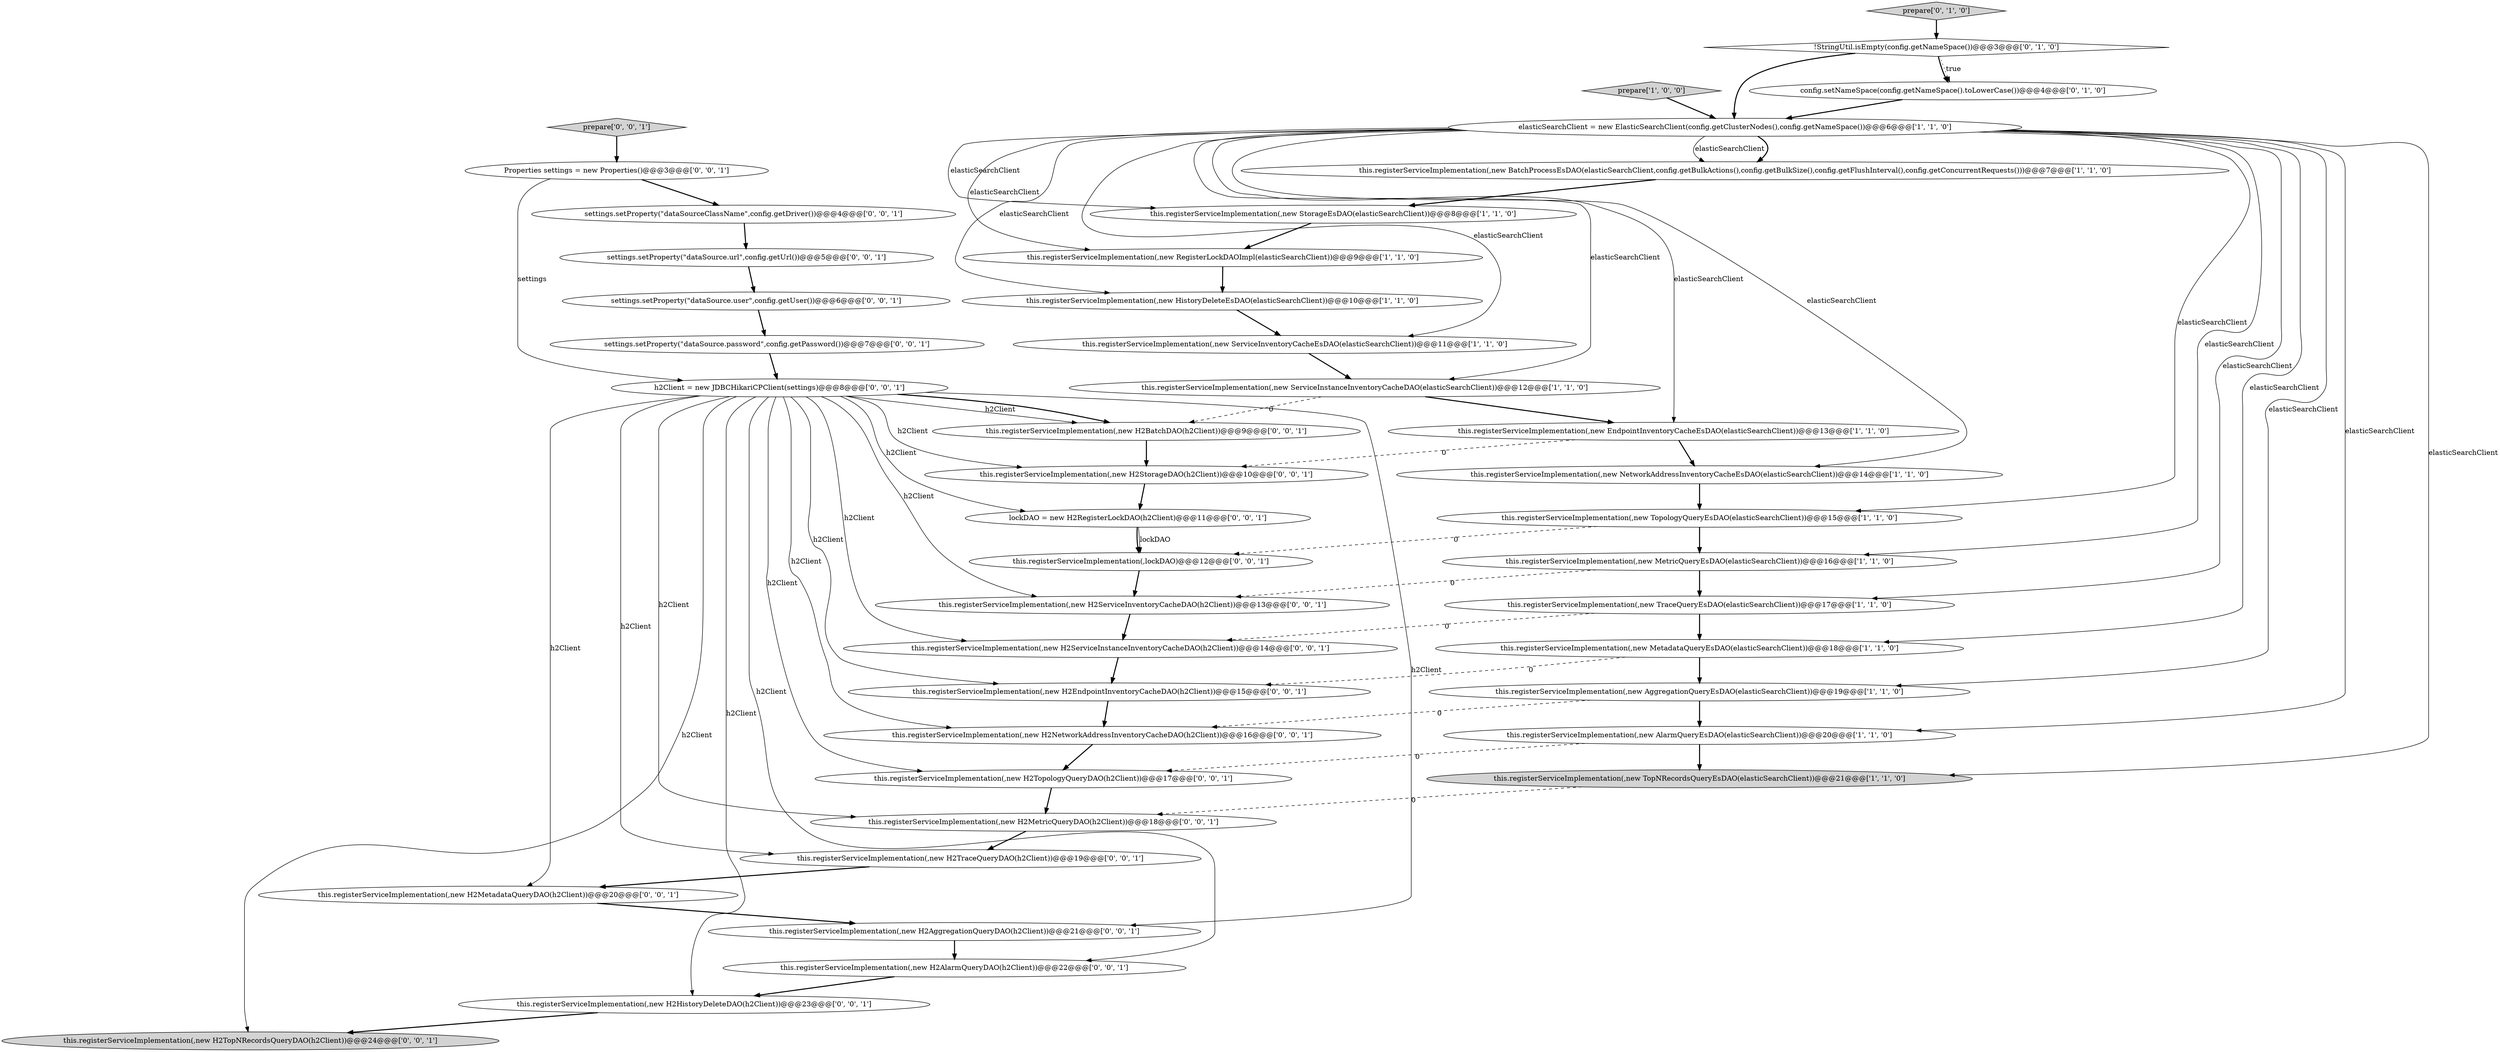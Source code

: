 digraph {
14 [style = filled, label = "this.registerServiceImplementation(,new RegisterLockDAOImpl(elasticSearchClient))@@@9@@@['1', '1', '0']", fillcolor = white, shape = ellipse image = "AAA0AAABBB1BBB"];
17 [style = filled, label = "prepare['0', '1', '0']", fillcolor = lightgray, shape = diamond image = "AAA0AAABBB2BBB"];
4 [style = filled, label = "prepare['1', '0', '0']", fillcolor = lightgray, shape = diamond image = "AAA0AAABBB1BBB"];
33 [style = filled, label = "h2Client = new JDBCHikariCPClient(settings)@@@8@@@['0', '0', '1']", fillcolor = white, shape = ellipse image = "AAA0AAABBB3BBB"];
41 [style = filled, label = "this.registerServiceImplementation(,new H2ServiceInstanceInventoryCacheDAO(h2Client))@@@14@@@['0', '0', '1']", fillcolor = white, shape = ellipse image = "AAA0AAABBB3BBB"];
19 [style = filled, label = "!StringUtil.isEmpty(config.getNameSpace())@@@3@@@['0', '1', '0']", fillcolor = white, shape = diamond image = "AAA1AAABBB2BBB"];
25 [style = filled, label = "this.registerServiceImplementation(,new H2AlarmQueryDAO(h2Client))@@@22@@@['0', '0', '1']", fillcolor = white, shape = ellipse image = "AAA0AAABBB3BBB"];
18 [style = filled, label = "config.setNameSpace(config.getNameSpace().toLowerCase())@@@4@@@['0', '1', '0']", fillcolor = white, shape = ellipse image = "AAA1AAABBB2BBB"];
11 [style = filled, label = "this.registerServiceImplementation(,new NetworkAddressInventoryCacheEsDAO(elasticSearchClient))@@@14@@@['1', '1', '0']", fillcolor = white, shape = ellipse image = "AAA0AAABBB1BBB"];
20 [style = filled, label = "settings.setProperty(\"dataSource.password\",config.getPassword())@@@7@@@['0', '0', '1']", fillcolor = white, shape = ellipse image = "AAA0AAABBB3BBB"];
21 [style = filled, label = "Properties settings = new Properties()@@@3@@@['0', '0', '1']", fillcolor = white, shape = ellipse image = "AAA0AAABBB3BBB"];
1 [style = filled, label = "this.registerServiceImplementation(,new EndpointInventoryCacheEsDAO(elasticSearchClient))@@@13@@@['1', '1', '0']", fillcolor = white, shape = ellipse image = "AAA0AAABBB1BBB"];
40 [style = filled, label = "this.registerServiceImplementation(,new H2ServiceInventoryCacheDAO(h2Client))@@@13@@@['0', '0', '1']", fillcolor = white, shape = ellipse image = "AAA0AAABBB3BBB"];
2 [style = filled, label = "this.registerServiceImplementation(,new AlarmQueryEsDAO(elasticSearchClient))@@@20@@@['1', '1', '0']", fillcolor = white, shape = ellipse image = "AAA0AAABBB1BBB"];
7 [style = filled, label = "this.registerServiceImplementation(,new TraceQueryEsDAO(elasticSearchClient))@@@17@@@['1', '1', '0']", fillcolor = white, shape = ellipse image = "AAA0AAABBB1BBB"];
3 [style = filled, label = "this.registerServiceImplementation(,new BatchProcessEsDAO(elasticSearchClient,config.getBulkActions(),config.getBulkSize(),config.getFlushInterval(),config.getConcurrentRequests()))@@@7@@@['1', '1', '0']", fillcolor = white, shape = ellipse image = "AAA0AAABBB1BBB"];
42 [style = filled, label = "this.registerServiceImplementation(,new H2StorageDAO(h2Client))@@@10@@@['0', '0', '1']", fillcolor = white, shape = ellipse image = "AAA0AAABBB3BBB"];
8 [style = filled, label = "this.registerServiceImplementation(,new MetricQueryEsDAO(elasticSearchClient))@@@16@@@['1', '1', '0']", fillcolor = white, shape = ellipse image = "AAA0AAABBB1BBB"];
15 [style = filled, label = "this.registerServiceImplementation(,new TopologyQueryEsDAO(elasticSearchClient))@@@15@@@['1', '1', '0']", fillcolor = white, shape = ellipse image = "AAA0AAABBB1BBB"];
6 [style = filled, label = "this.registerServiceImplementation(,new ServiceInventoryCacheEsDAO(elasticSearchClient))@@@11@@@['1', '1', '0']", fillcolor = white, shape = ellipse image = "AAA0AAABBB1BBB"];
16 [style = filled, label = "this.registerServiceImplementation(,new HistoryDeleteEsDAO(elasticSearchClient))@@@10@@@['1', '1', '0']", fillcolor = white, shape = ellipse image = "AAA0AAABBB1BBB"];
31 [style = filled, label = "this.registerServiceImplementation(,new H2AggregationQueryDAO(h2Client))@@@21@@@['0', '0', '1']", fillcolor = white, shape = ellipse image = "AAA0AAABBB3BBB"];
38 [style = filled, label = "settings.setProperty(\"dataSourceClassName\",config.getDriver())@@@4@@@['0', '0', '1']", fillcolor = white, shape = ellipse image = "AAA0AAABBB3BBB"];
0 [style = filled, label = "this.registerServiceImplementation(,new MetadataQueryEsDAO(elasticSearchClient))@@@18@@@['1', '1', '0']", fillcolor = white, shape = ellipse image = "AAA0AAABBB1BBB"];
34 [style = filled, label = "lockDAO = new H2RegisterLockDAO(h2Client)@@@11@@@['0', '0', '1']", fillcolor = white, shape = ellipse image = "AAA0AAABBB3BBB"];
9 [style = filled, label = "this.registerServiceImplementation(,new TopNRecordsQueryEsDAO(elasticSearchClient))@@@21@@@['1', '1', '0']", fillcolor = lightgray, shape = ellipse image = "AAA0AAABBB1BBB"];
36 [style = filled, label = "this.registerServiceImplementation(,new H2TopNRecordsQueryDAO(h2Client))@@@24@@@['0', '0', '1']", fillcolor = lightgray, shape = ellipse image = "AAA0AAABBB3BBB"];
13 [style = filled, label = "this.registerServiceImplementation(,new AggregationQueryEsDAO(elasticSearchClient))@@@19@@@['1', '1', '0']", fillcolor = white, shape = ellipse image = "AAA0AAABBB1BBB"];
12 [style = filled, label = "this.registerServiceImplementation(,new StorageEsDAO(elasticSearchClient))@@@8@@@['1', '1', '0']", fillcolor = white, shape = ellipse image = "AAA0AAABBB1BBB"];
27 [style = filled, label = "this.registerServiceImplementation(,new H2TopologyQueryDAO(h2Client))@@@17@@@['0', '0', '1']", fillcolor = white, shape = ellipse image = "AAA0AAABBB3BBB"];
39 [style = filled, label = "this.registerServiceImplementation(,new H2MetricQueryDAO(h2Client))@@@18@@@['0', '0', '1']", fillcolor = white, shape = ellipse image = "AAA0AAABBB3BBB"];
35 [style = filled, label = "this.registerServiceImplementation(,new H2MetadataQueryDAO(h2Client))@@@20@@@['0', '0', '1']", fillcolor = white, shape = ellipse image = "AAA0AAABBB3BBB"];
23 [style = filled, label = "this.registerServiceImplementation(,new H2TraceQueryDAO(h2Client))@@@19@@@['0', '0', '1']", fillcolor = white, shape = ellipse image = "AAA0AAABBB3BBB"];
5 [style = filled, label = "this.registerServiceImplementation(,new ServiceInstanceInventoryCacheDAO(elasticSearchClient))@@@12@@@['1', '1', '0']", fillcolor = white, shape = ellipse image = "AAA0AAABBB1BBB"];
30 [style = filled, label = "prepare['0', '0', '1']", fillcolor = lightgray, shape = diamond image = "AAA0AAABBB3BBB"];
28 [style = filled, label = "this.registerServiceImplementation(,new H2NetworkAddressInventoryCacheDAO(h2Client))@@@16@@@['0', '0', '1']", fillcolor = white, shape = ellipse image = "AAA0AAABBB3BBB"];
22 [style = filled, label = "this.registerServiceImplementation(,lockDAO)@@@12@@@['0', '0', '1']", fillcolor = white, shape = ellipse image = "AAA0AAABBB3BBB"];
37 [style = filled, label = "this.registerServiceImplementation(,new H2HistoryDeleteDAO(h2Client))@@@23@@@['0', '0', '1']", fillcolor = white, shape = ellipse image = "AAA0AAABBB3BBB"];
10 [style = filled, label = "elasticSearchClient = new ElasticSearchClient(config.getClusterNodes(),config.getNameSpace())@@@6@@@['1', '1', '0']", fillcolor = white, shape = ellipse image = "AAA0AAABBB1BBB"];
24 [style = filled, label = "settings.setProperty(\"dataSource.user\",config.getUser())@@@6@@@['0', '0', '1']", fillcolor = white, shape = ellipse image = "AAA0AAABBB3BBB"];
26 [style = filled, label = "this.registerServiceImplementation(,new H2BatchDAO(h2Client))@@@9@@@['0', '0', '1']", fillcolor = white, shape = ellipse image = "AAA0AAABBB3BBB"];
32 [style = filled, label = "this.registerServiceImplementation(,new H2EndpointInventoryCacheDAO(h2Client))@@@15@@@['0', '0', '1']", fillcolor = white, shape = ellipse image = "AAA0AAABBB3BBB"];
29 [style = filled, label = "settings.setProperty(\"dataSource.url\",config.getUrl())@@@5@@@['0', '0', '1']", fillcolor = white, shape = ellipse image = "AAA0AAABBB3BBB"];
33->32 [style = solid, label="h2Client"];
9->39 [style = dashed, label="0"];
13->28 [style = dashed, label="0"];
15->22 [style = dashed, label="0"];
33->35 [style = solid, label="h2Client"];
33->39 [style = solid, label="h2Client"];
10->0 [style = solid, label="elasticSearchClient"];
19->10 [style = bold, label=""];
27->39 [style = bold, label=""];
10->9 [style = solid, label="elasticSearchClient"];
14->16 [style = bold, label=""];
8->40 [style = dashed, label="0"];
30->21 [style = bold, label=""];
26->42 [style = bold, label=""];
10->8 [style = solid, label="elasticSearchClient"];
35->31 [style = bold, label=""];
5->26 [style = dashed, label="0"];
33->37 [style = solid, label="h2Client"];
24->20 [style = bold, label=""];
12->14 [style = bold, label=""];
10->5 [style = solid, label="elasticSearchClient"];
5->1 [style = bold, label=""];
17->19 [style = bold, label=""];
34->22 [style = solid, label="lockDAO"];
10->14 [style = solid, label="elasticSearchClient"];
38->29 [style = bold, label=""];
33->26 [style = solid, label="h2Client"];
41->32 [style = bold, label=""];
0->32 [style = dashed, label="0"];
33->28 [style = solid, label="h2Client"];
2->27 [style = dashed, label="0"];
10->7 [style = solid, label="elasticSearchClient"];
33->41 [style = solid, label="h2Client"];
11->15 [style = bold, label=""];
0->13 [style = bold, label=""];
10->12 [style = solid, label="elasticSearchClient"];
10->11 [style = solid, label="elasticSearchClient"];
10->1 [style = solid, label="elasticSearchClient"];
33->40 [style = solid, label="h2Client"];
10->6 [style = solid, label="elasticSearchClient"];
10->15 [style = solid, label="elasticSearchClient"];
33->27 [style = solid, label="h2Client"];
33->25 [style = solid, label="h2Client"];
10->3 [style = bold, label=""];
1->11 [style = bold, label=""];
42->34 [style = bold, label=""];
28->27 [style = bold, label=""];
1->42 [style = dashed, label="0"];
2->9 [style = bold, label=""];
33->42 [style = solid, label="h2Client"];
10->13 [style = solid, label="elasticSearchClient"];
23->35 [style = bold, label=""];
37->36 [style = bold, label=""];
21->33 [style = solid, label="settings"];
40->41 [style = bold, label=""];
3->12 [style = bold, label=""];
10->3 [style = solid, label="elasticSearchClient"];
32->28 [style = bold, label=""];
10->2 [style = solid, label="elasticSearchClient"];
18->10 [style = bold, label=""];
7->0 [style = bold, label=""];
22->40 [style = bold, label=""];
7->41 [style = dashed, label="0"];
16->6 [style = bold, label=""];
6->5 [style = bold, label=""];
33->23 [style = solid, label="h2Client"];
21->38 [style = bold, label=""];
4->10 [style = bold, label=""];
8->7 [style = bold, label=""];
10->16 [style = solid, label="elasticSearchClient"];
29->24 [style = bold, label=""];
33->31 [style = solid, label="h2Client"];
34->22 [style = bold, label=""];
13->2 [style = bold, label=""];
39->23 [style = bold, label=""];
25->37 [style = bold, label=""];
15->8 [style = bold, label=""];
19->18 [style = bold, label=""];
33->34 [style = solid, label="h2Client"];
31->25 [style = bold, label=""];
33->36 [style = solid, label="h2Client"];
20->33 [style = bold, label=""];
33->26 [style = bold, label=""];
19->18 [style = dotted, label="true"];
}
